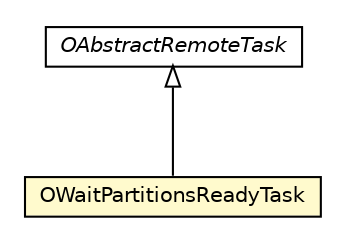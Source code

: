 #!/usr/local/bin/dot
#
# Class diagram 
# Generated by UMLGraph version R5_6-24-gf6e263 (http://www.umlgraph.org/)
#

digraph G {
	edge [fontname="Helvetica",fontsize=10,labelfontname="Helvetica",labelfontsize=10];
	node [fontname="Helvetica",fontsize=10,shape=plaintext];
	nodesep=0.25;
	ranksep=0.5;
	// com.orientechnologies.orient.server.distributed.task.OAbstractRemoteTask
	c7538749 [label=<<table title="com.orientechnologies.orient.server.distributed.task.OAbstractRemoteTask" border="0" cellborder="1" cellspacing="0" cellpadding="2" port="p" href="../task/OAbstractRemoteTask.html">
		<tr><td><table border="0" cellspacing="0" cellpadding="1">
<tr><td align="center" balign="center"><font face="Helvetica-Oblique"> OAbstractRemoteTask </font></td></tr>
		</table></td></tr>
		</table>>, URL="../task/OAbstractRemoteTask.html", fontname="Helvetica", fontcolor="black", fontsize=10.0];
	// com.orientechnologies.orient.server.distributed.impl.OWaitPartitionsReadyTask
	c7539023 [label=<<table title="com.orientechnologies.orient.server.distributed.impl.OWaitPartitionsReadyTask" border="0" cellborder="1" cellspacing="0" cellpadding="2" port="p" bgcolor="lemonChiffon" href="./OWaitPartitionsReadyTask.html">
		<tr><td><table border="0" cellspacing="0" cellpadding="1">
<tr><td align="center" balign="center"> OWaitPartitionsReadyTask </td></tr>
		</table></td></tr>
		</table>>, URL="./OWaitPartitionsReadyTask.html", fontname="Helvetica", fontcolor="black", fontsize=10.0];
	//com.orientechnologies.orient.server.distributed.impl.OWaitPartitionsReadyTask extends com.orientechnologies.orient.server.distributed.task.OAbstractRemoteTask
	c7538749:p -> c7539023:p [dir=back,arrowtail=empty];
}

